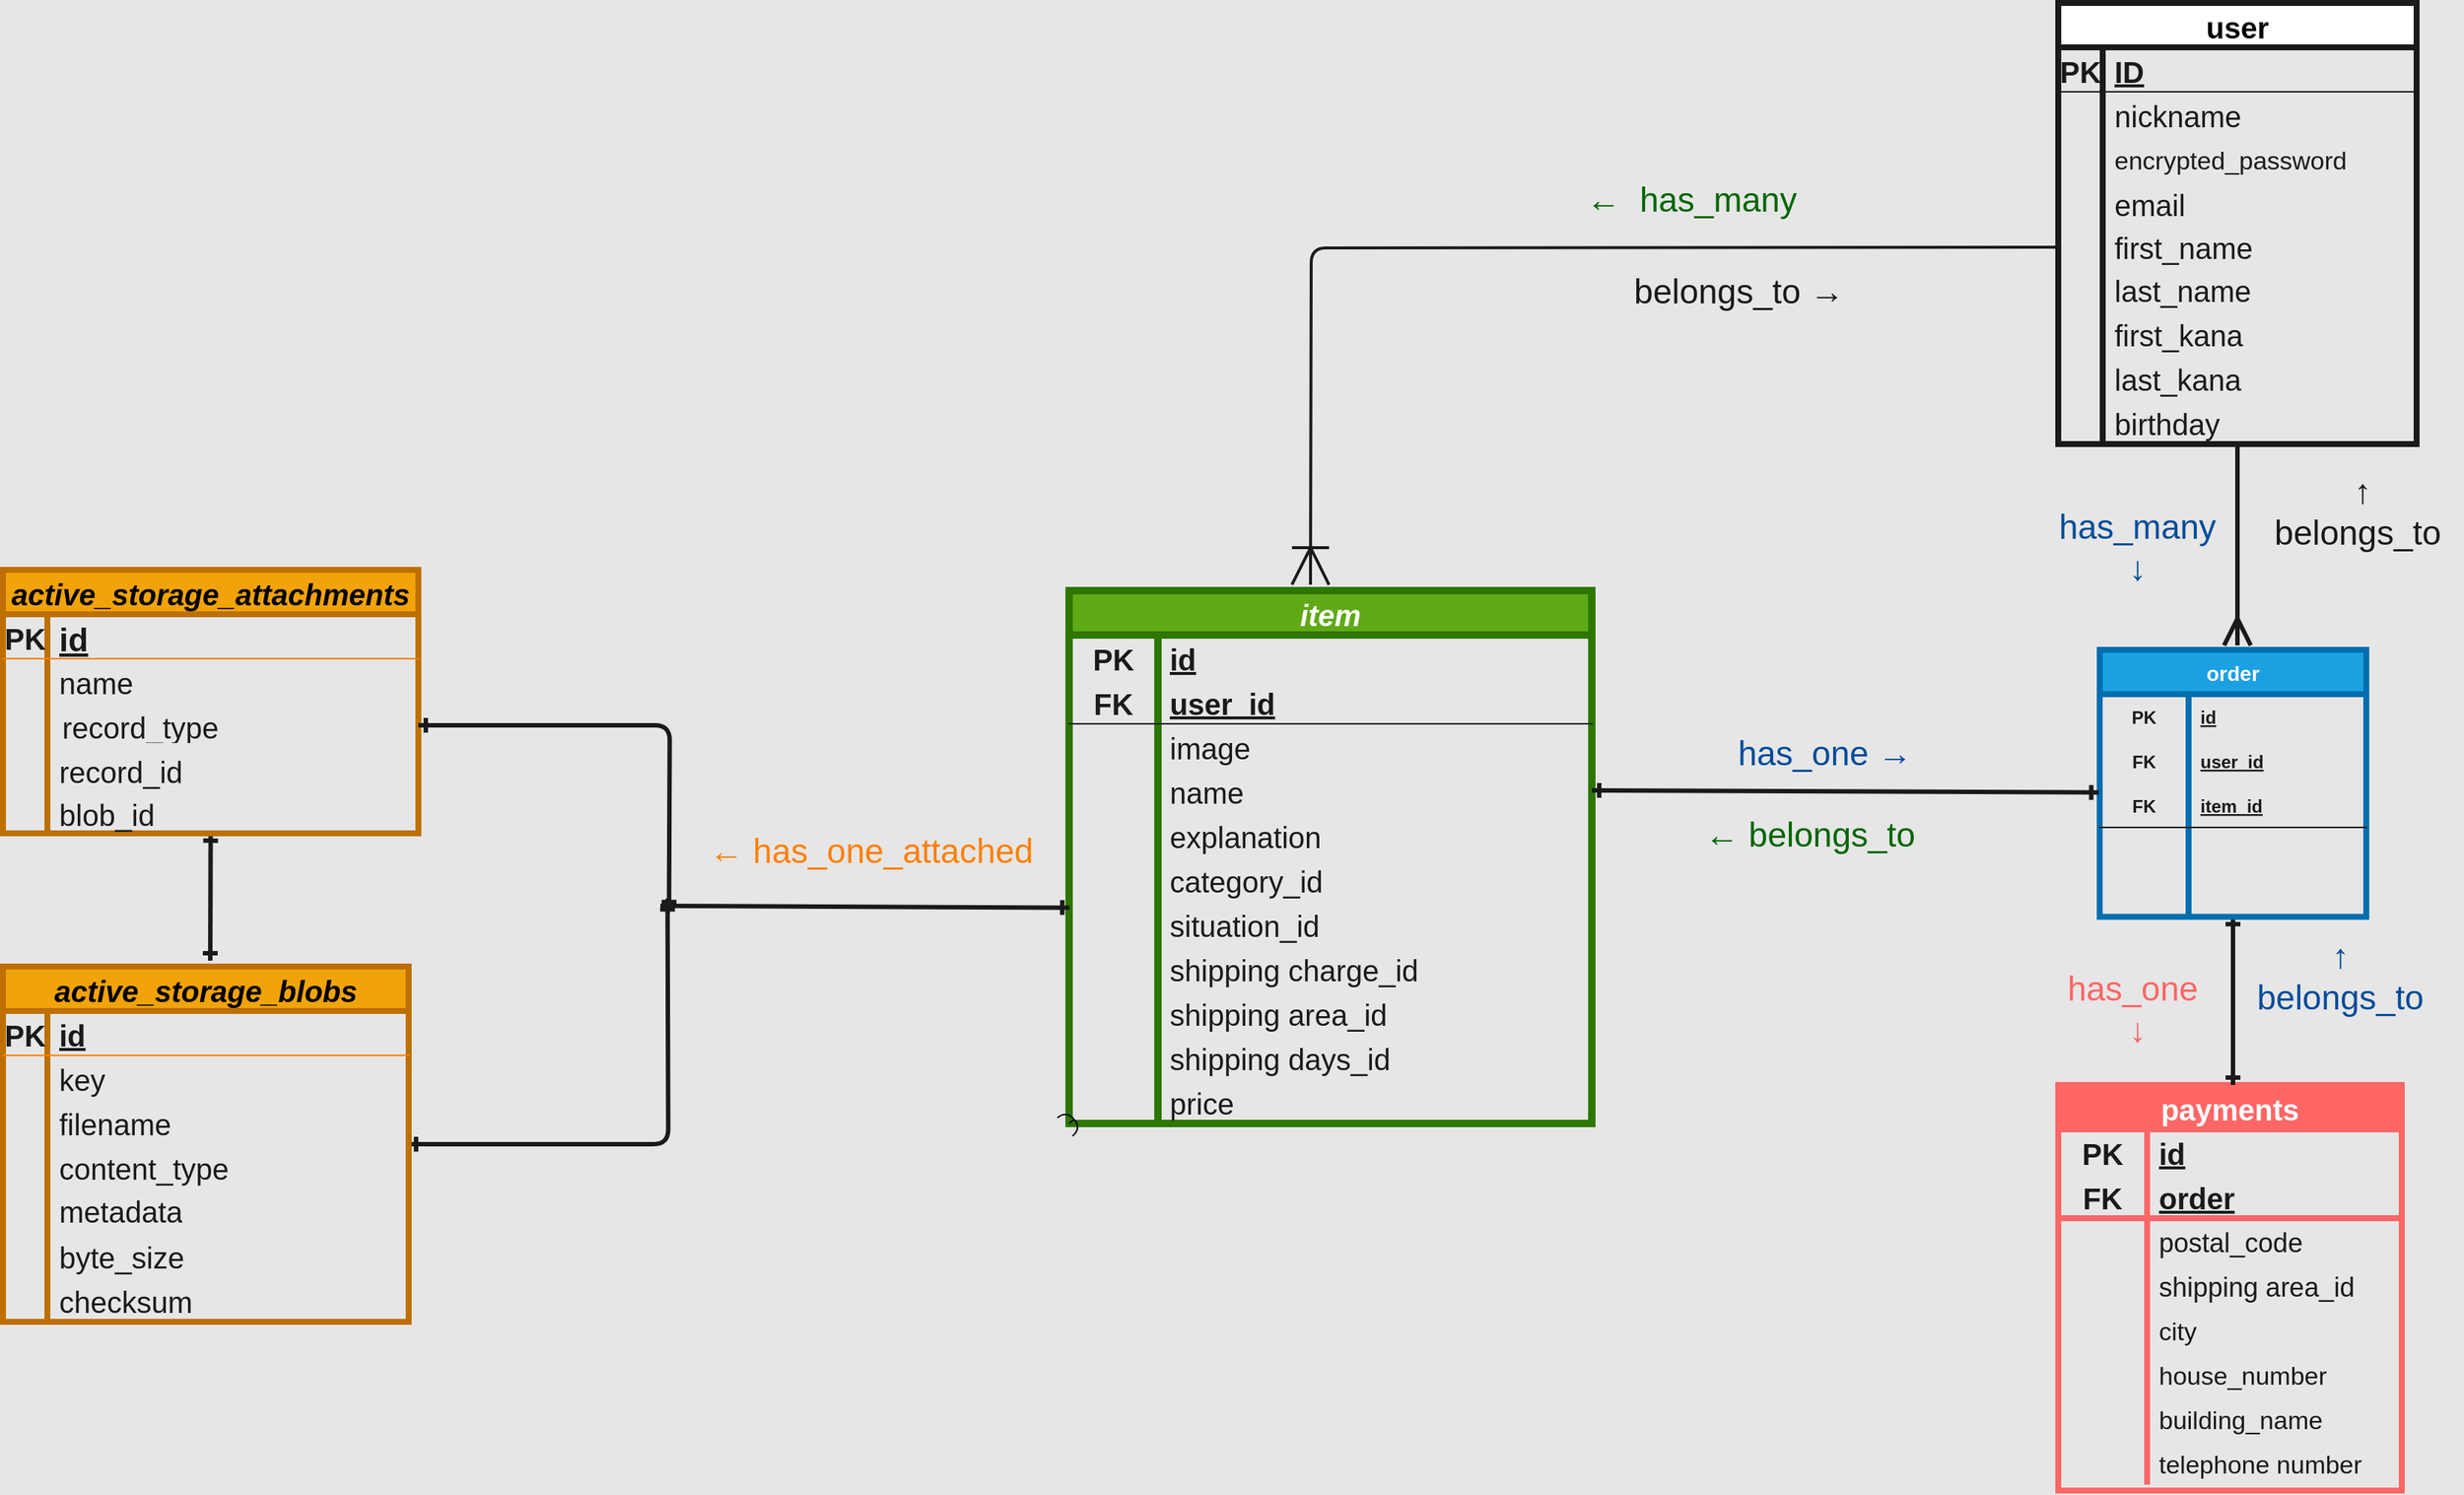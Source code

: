 <mxfile>
    <diagram id="LweubJhgmEy8dywCfx2C" name="ページ1">
        <mxGraphModel dx="1046" dy="882" grid="0" gridSize="11" guides="1" tooltips="1" connect="1" arrows="1" fold="0" page="1" pageScale="1" pageWidth="2000" pageHeight="2000" background="#E6E6E6" math="0" shadow="0">
            <root>
                <mxCell id="0"/>
                <mxCell id="1" parent="0"/>
                <mxCell id="21" style="edgeStyle=orthogonalEdgeStyle;html=1;exitX=0.5;exitY=1;exitDx=0;exitDy=0;strokeColor=#1A1A1A;strokeWidth=3;fontSize=14;fontColor=#1A1A1A;endSize=14;endArrow=ERmany;endFill=0;" parent="1" source="TdQg8nShhSfXJ3lofryy-248" edge="1">
                    <mxGeometry relative="1" as="geometry">
                        <mxPoint x="1657" y="663" as="targetPoint"/>
                    </mxGeometry>
                </mxCell>
                <mxCell id="TdQg8nShhSfXJ3lofryy-248" value="user" style="shape=table;startSize=30;container=1;collapsible=1;childLayout=tableLayout;fixedRows=1;rowLines=0;fontStyle=1;align=center;resizeLast=1;fontSize=20;strokeColor=#1A1A1A;strokeWidth=4;" parent="1" vertex="1">
                    <mxGeometry x="1536" y="229" width="242" height="298" as="geometry"/>
                </mxCell>
                <mxCell id="TdQg8nShhSfXJ3lofryy-249" value="" style="shape=tableRow;horizontal=0;startSize=0;swimlaneHead=0;swimlaneBody=0;fillColor=none;collapsible=0;dropTarget=0;points=[[0,0.5],[1,0.5]];portConstraint=eastwest;top=0;left=0;right=0;bottom=1;fontSize=20;strokeColor=#1A1A1A;" parent="TdQg8nShhSfXJ3lofryy-248" vertex="1">
                    <mxGeometry y="30" width="242" height="30" as="geometry"/>
                </mxCell>
                <mxCell id="TdQg8nShhSfXJ3lofryy-250" value="PK" style="shape=partialRectangle;connectable=0;fillColor=none;top=0;left=0;bottom=0;right=0;fontStyle=1;overflow=hidden;fontSize=20;fontColor=#1A1A1A;strokeColor=#1A1A1A;" parent="TdQg8nShhSfXJ3lofryy-249" vertex="1">
                    <mxGeometry width="30" height="30" as="geometry">
                        <mxRectangle width="30" height="30" as="alternateBounds"/>
                    </mxGeometry>
                </mxCell>
                <mxCell id="TdQg8nShhSfXJ3lofryy-251" value="ID" style="shape=partialRectangle;connectable=0;fillColor=none;top=0;left=0;bottom=0;right=0;align=left;spacingLeft=6;fontStyle=5;overflow=hidden;fontSize=20;fontColor=#1A1A1A;strokeColor=#1A1A1A;" parent="TdQg8nShhSfXJ3lofryy-249" vertex="1">
                    <mxGeometry x="30" width="212" height="30" as="geometry">
                        <mxRectangle width="212" height="30" as="alternateBounds"/>
                    </mxGeometry>
                </mxCell>
                <mxCell id="TdQg8nShhSfXJ3lofryy-252" value="" style="shape=tableRow;horizontal=0;startSize=0;swimlaneHead=0;swimlaneBody=0;fillColor=none;collapsible=0;dropTarget=0;points=[[0,0.5],[1,0.5]];portConstraint=eastwest;top=0;left=0;right=0;bottom=0;fontSize=20;" parent="TdQg8nShhSfXJ3lofryy-248" vertex="1">
                    <mxGeometry y="60" width="242" height="30" as="geometry"/>
                </mxCell>
                <mxCell id="TdQg8nShhSfXJ3lofryy-253" value="" style="shape=partialRectangle;connectable=0;fillColor=none;top=0;left=0;bottom=0;right=0;editable=1;overflow=hidden;fontSize=20;" parent="TdQg8nShhSfXJ3lofryy-252" vertex="1">
                    <mxGeometry width="30" height="30" as="geometry">
                        <mxRectangle width="30" height="30" as="alternateBounds"/>
                    </mxGeometry>
                </mxCell>
                <mxCell id="TdQg8nShhSfXJ3lofryy-254" value="nickname" style="shape=partialRectangle;connectable=0;fillColor=none;top=0;left=0;bottom=0;right=0;align=left;spacingLeft=6;overflow=hidden;fontSize=20;labelBackgroundColor=none;fontColor=#1A1A1A;strokeColor=#1A1A1A;" parent="TdQg8nShhSfXJ3lofryy-252" vertex="1">
                    <mxGeometry x="30" width="212" height="30" as="geometry">
                        <mxRectangle width="212" height="30" as="alternateBounds"/>
                    </mxGeometry>
                </mxCell>
                <mxCell id="53" value="" style="shape=tableRow;horizontal=0;startSize=0;swimlaneHead=0;swimlaneBody=0;fillColor=none;collapsible=0;dropTarget=0;points=[[0,0.5],[1,0.5]];portConstraint=eastwest;top=0;left=0;right=0;bottom=0;" parent="TdQg8nShhSfXJ3lofryy-248" vertex="1">
                    <mxGeometry y="90" width="242" height="30" as="geometry"/>
                </mxCell>
                <mxCell id="54" value="" style="shape=partialRectangle;connectable=0;fillColor=none;top=0;left=0;bottom=0;right=0;editable=1;overflow=hidden;" parent="53" vertex="1">
                    <mxGeometry width="30" height="30" as="geometry">
                        <mxRectangle width="30" height="30" as="alternateBounds"/>
                    </mxGeometry>
                </mxCell>
                <mxCell id="55" value="encrypted_password" style="shape=partialRectangle;connectable=0;fillColor=none;top=0;left=0;bottom=0;right=0;align=left;spacingLeft=6;overflow=hidden;fontColor=#1A1A1A;fontSize=17;" parent="53" vertex="1">
                    <mxGeometry x="30" width="212" height="30" as="geometry">
                        <mxRectangle width="212" height="30" as="alternateBounds"/>
                    </mxGeometry>
                </mxCell>
                <mxCell id="TdQg8nShhSfXJ3lofryy-255" value="" style="shape=tableRow;horizontal=0;startSize=0;swimlaneHead=0;swimlaneBody=0;fillColor=none;collapsible=0;dropTarget=0;points=[[0,0.5],[1,0.5]];portConstraint=eastwest;top=0;left=0;right=0;bottom=0;fontSize=20;" parent="TdQg8nShhSfXJ3lofryy-248" vertex="1">
                    <mxGeometry y="120" width="242" height="30" as="geometry"/>
                </mxCell>
                <mxCell id="TdQg8nShhSfXJ3lofryy-256" value="" style="shape=partialRectangle;connectable=0;fillColor=none;top=0;left=0;bottom=0;right=0;editable=1;overflow=hidden;fontSize=20;" parent="TdQg8nShhSfXJ3lofryy-255" vertex="1">
                    <mxGeometry width="30" height="30" as="geometry">
                        <mxRectangle width="30" height="30" as="alternateBounds"/>
                    </mxGeometry>
                </mxCell>
                <mxCell id="TdQg8nShhSfXJ3lofryy-257" value="email" style="shape=partialRectangle;connectable=0;fillColor=none;top=0;left=0;bottom=0;right=0;align=left;spacingLeft=6;overflow=hidden;fontSize=20;fontColor=#1A1A1A;" parent="TdQg8nShhSfXJ3lofryy-255" vertex="1">
                    <mxGeometry x="30" width="212" height="30" as="geometry">
                        <mxRectangle width="212" height="30" as="alternateBounds"/>
                    </mxGeometry>
                </mxCell>
                <mxCell id="TdQg8nShhSfXJ3lofryy-275" value="" style="shape=tableRow;horizontal=0;startSize=0;swimlaneHead=0;swimlaneBody=0;fillColor=none;collapsible=0;dropTarget=0;points=[[0,0.5],[1,0.5]];portConstraint=eastwest;top=0;left=0;right=0;bottom=0;fontSize=20;" parent="TdQg8nShhSfXJ3lofryy-248" vertex="1">
                    <mxGeometry y="150" width="242" height="28" as="geometry"/>
                </mxCell>
                <mxCell id="TdQg8nShhSfXJ3lofryy-276" value="" style="shape=partialRectangle;connectable=0;fillColor=none;top=0;left=0;bottom=0;right=0;editable=1;overflow=hidden;fontSize=20;" parent="TdQg8nShhSfXJ3lofryy-275" vertex="1">
                    <mxGeometry width="30" height="28" as="geometry">
                        <mxRectangle width="30" height="28" as="alternateBounds"/>
                    </mxGeometry>
                </mxCell>
                <mxCell id="TdQg8nShhSfXJ3lofryy-277" value="first_name" style="shape=partialRectangle;connectable=0;fillColor=none;top=0;left=0;bottom=0;right=0;align=left;spacingLeft=6;overflow=hidden;fontSize=20;fontColor=#1A1A1A;" parent="TdQg8nShhSfXJ3lofryy-275" vertex="1">
                    <mxGeometry x="30" width="212" height="28" as="geometry">
                        <mxRectangle width="212" height="28" as="alternateBounds"/>
                    </mxGeometry>
                </mxCell>
                <mxCell id="TdQg8nShhSfXJ3lofryy-295" value="" style="shape=tableRow;horizontal=0;startSize=0;swimlaneHead=0;swimlaneBody=0;fillColor=none;collapsible=0;dropTarget=0;points=[[0,0.5],[1,0.5]];portConstraint=eastwest;top=0;left=0;right=0;bottom=0;fontSize=20;" parent="TdQg8nShhSfXJ3lofryy-248" vertex="1">
                    <mxGeometry y="178" width="242" height="30" as="geometry"/>
                </mxCell>
                <mxCell id="TdQg8nShhSfXJ3lofryy-296" value="" style="shape=partialRectangle;connectable=0;fillColor=none;top=0;left=0;bottom=0;right=0;editable=1;overflow=hidden;fontSize=20;" parent="TdQg8nShhSfXJ3lofryy-295" vertex="1">
                    <mxGeometry width="30" height="30" as="geometry">
                        <mxRectangle width="30" height="30" as="alternateBounds"/>
                    </mxGeometry>
                </mxCell>
                <mxCell id="TdQg8nShhSfXJ3lofryy-297" value="last_name" style="shape=partialRectangle;connectable=0;fillColor=none;top=0;left=0;bottom=0;right=0;align=left;spacingLeft=6;overflow=hidden;fontSize=20;fontColor=#1A1A1A;" parent="TdQg8nShhSfXJ3lofryy-295" vertex="1">
                    <mxGeometry x="30" width="212" height="30" as="geometry">
                        <mxRectangle width="212" height="30" as="alternateBounds"/>
                    </mxGeometry>
                </mxCell>
                <mxCell id="TdQg8nShhSfXJ3lofryy-291" value="" style="shape=tableRow;horizontal=0;startSize=0;swimlaneHead=0;swimlaneBody=0;fillColor=none;collapsible=0;dropTarget=0;points=[[0,0.5],[1,0.5]];portConstraint=eastwest;top=0;left=0;right=0;bottom=0;fontSize=20;" parent="TdQg8nShhSfXJ3lofryy-248" vertex="1">
                    <mxGeometry y="208" width="242" height="30" as="geometry"/>
                </mxCell>
                <mxCell id="TdQg8nShhSfXJ3lofryy-292" value="" style="shape=partialRectangle;connectable=0;fillColor=none;top=0;left=0;bottom=0;right=0;editable=1;overflow=hidden;fontSize=20;" parent="TdQg8nShhSfXJ3lofryy-291" vertex="1">
                    <mxGeometry width="30" height="30" as="geometry">
                        <mxRectangle width="30" height="30" as="alternateBounds"/>
                    </mxGeometry>
                </mxCell>
                <mxCell id="TdQg8nShhSfXJ3lofryy-293" value="first_kana" style="shape=partialRectangle;connectable=0;fillColor=none;top=0;left=0;bottom=0;right=0;align=left;spacingLeft=6;overflow=hidden;fontSize=20;fontColor=#1A1A1A;" parent="TdQg8nShhSfXJ3lofryy-291" vertex="1">
                    <mxGeometry x="30" width="212" height="30" as="geometry">
                        <mxRectangle width="212" height="30" as="alternateBounds"/>
                    </mxGeometry>
                </mxCell>
                <mxCell id="TdQg8nShhSfXJ3lofryy-287" value="" style="shape=tableRow;horizontal=0;startSize=0;swimlaneHead=0;swimlaneBody=0;fillColor=none;collapsible=0;dropTarget=0;points=[[0,0.5],[1,0.5]];portConstraint=eastwest;top=0;left=0;right=0;bottom=0;fontSize=20;" parent="TdQg8nShhSfXJ3lofryy-248" vertex="1">
                    <mxGeometry y="238" width="242" height="30" as="geometry"/>
                </mxCell>
                <mxCell id="TdQg8nShhSfXJ3lofryy-288" value="" style="shape=partialRectangle;connectable=0;fillColor=none;top=0;left=0;bottom=0;right=0;editable=1;overflow=hidden;fontSize=20;" parent="TdQg8nShhSfXJ3lofryy-287" vertex="1">
                    <mxGeometry width="30" height="30" as="geometry">
                        <mxRectangle width="30" height="30" as="alternateBounds"/>
                    </mxGeometry>
                </mxCell>
                <mxCell id="TdQg8nShhSfXJ3lofryy-289" value="last_kana" style="shape=partialRectangle;connectable=0;fillColor=none;top=0;left=0;bottom=0;right=0;align=left;spacingLeft=6;overflow=hidden;fontSize=20;fontColor=#1A1A1A;" parent="TdQg8nShhSfXJ3lofryy-287" vertex="1">
                    <mxGeometry x="30" width="212" height="30" as="geometry">
                        <mxRectangle width="212" height="30" as="alternateBounds"/>
                    </mxGeometry>
                </mxCell>
                <mxCell id="TdQg8nShhSfXJ3lofryy-279" value="" style="shape=tableRow;horizontal=0;startSize=0;swimlaneHead=0;swimlaneBody=0;fillColor=none;collapsible=0;dropTarget=0;points=[[0,0.5],[1,0.5]];portConstraint=eastwest;top=0;left=0;right=0;bottom=0;fontSize=20;" parent="TdQg8nShhSfXJ3lofryy-248" vertex="1">
                    <mxGeometry y="268" width="242" height="30" as="geometry"/>
                </mxCell>
                <mxCell id="TdQg8nShhSfXJ3lofryy-280" value="" style="shape=partialRectangle;connectable=0;fillColor=none;top=0;left=0;bottom=0;right=0;editable=1;overflow=hidden;fontSize=20;" parent="TdQg8nShhSfXJ3lofryy-279" vertex="1">
                    <mxGeometry width="30" height="30" as="geometry">
                        <mxRectangle width="30" height="30" as="alternateBounds"/>
                    </mxGeometry>
                </mxCell>
                <mxCell id="TdQg8nShhSfXJ3lofryy-281" value="birthday" style="shape=partialRectangle;connectable=0;fillColor=none;top=0;left=0;bottom=0;right=0;align=left;spacingLeft=6;overflow=hidden;fontSize=20;fontColor=#1A1A1A;" parent="TdQg8nShhSfXJ3lofryy-279" vertex="1">
                    <mxGeometry x="30" width="212" height="30" as="geometry">
                        <mxRectangle width="212" height="30" as="alternateBounds"/>
                    </mxGeometry>
                </mxCell>
                <mxCell id="TdQg8nShhSfXJ3lofryy-311" value="item" style="shape=table;startSize=30;container=1;collapsible=1;childLayout=tableLayout;fixedRows=1;rowLines=0;fontStyle=3;align=center;resizeLast=1;fontSize=20;fillColor=#60a917;fontColor=#ffffff;strokeColor=#2D7600;strokeWidth=5;" parent="1" vertex="1">
                    <mxGeometry x="868" y="626" width="353" height="360" as="geometry"/>
                </mxCell>
                <mxCell id="TdQg8nShhSfXJ3lofryy-312" value="" style="shape=tableRow;horizontal=0;startSize=0;swimlaneHead=0;swimlaneBody=0;fillColor=none;collapsible=0;dropTarget=0;points=[[0,0.5],[1,0.5]];portConstraint=eastwest;top=0;left=0;right=0;bottom=0;fontSize=20;" parent="TdQg8nShhSfXJ3lofryy-311" vertex="1">
                    <mxGeometry y="30" width="353" height="30" as="geometry"/>
                </mxCell>
                <mxCell id="TdQg8nShhSfXJ3lofryy-313" value="PK" style="shape=partialRectangle;connectable=0;fillColor=none;top=0;left=0;bottom=0;right=0;fontStyle=1;overflow=hidden;fontSize=20;fontColor=#1A1A1A;" parent="TdQg8nShhSfXJ3lofryy-312" vertex="1">
                    <mxGeometry width="60" height="30" as="geometry">
                        <mxRectangle width="60" height="30" as="alternateBounds"/>
                    </mxGeometry>
                </mxCell>
                <mxCell id="TdQg8nShhSfXJ3lofryy-314" value="id" style="shape=partialRectangle;connectable=0;fillColor=none;top=0;left=0;bottom=0;right=0;align=left;spacingLeft=6;fontStyle=5;overflow=hidden;fontSize=20;fontColor=#1A1A1A;" parent="TdQg8nShhSfXJ3lofryy-312" vertex="1">
                    <mxGeometry x="60" width="293" height="30" as="geometry">
                        <mxRectangle width="293" height="30" as="alternateBounds"/>
                    </mxGeometry>
                </mxCell>
                <mxCell id="TdQg8nShhSfXJ3lofryy-315" value="" style="shape=tableRow;horizontal=0;startSize=0;swimlaneHead=0;swimlaneBody=0;fillColor=none;collapsible=0;dropTarget=0;points=[[0,0.5],[1,0.5]];portConstraint=eastwest;top=0;left=0;right=0;bottom=1;fontSize=20;strokeColor=#1A1A1A;" parent="TdQg8nShhSfXJ3lofryy-311" vertex="1">
                    <mxGeometry y="60" width="353" height="30" as="geometry"/>
                </mxCell>
                <mxCell id="TdQg8nShhSfXJ3lofryy-316" value="FK" style="shape=partialRectangle;connectable=0;fillColor=none;top=0;left=0;bottom=0;right=0;fontStyle=1;overflow=hidden;fontSize=20;fontColor=#1d1b1b;" parent="TdQg8nShhSfXJ3lofryy-315" vertex="1">
                    <mxGeometry width="60" height="30" as="geometry">
                        <mxRectangle width="60" height="30" as="alternateBounds"/>
                    </mxGeometry>
                </mxCell>
                <mxCell id="TdQg8nShhSfXJ3lofryy-317" value="user_id" style="shape=partialRectangle;connectable=0;fillColor=none;top=0;left=0;bottom=0;right=0;align=left;spacingLeft=6;fontStyle=5;overflow=hidden;fontSize=20;fontColor=#1A1A1A;" parent="TdQg8nShhSfXJ3lofryy-315" vertex="1">
                    <mxGeometry x="60" width="293" height="30" as="geometry">
                        <mxRectangle width="293" height="30" as="alternateBounds"/>
                    </mxGeometry>
                </mxCell>
                <mxCell id="TdQg8nShhSfXJ3lofryy-318" value="" style="shape=tableRow;horizontal=0;startSize=0;swimlaneHead=0;swimlaneBody=0;fillColor=none;collapsible=0;dropTarget=0;points=[[0,0.5],[1,0.5]];portConstraint=eastwest;top=0;left=0;right=0;bottom=0;fontSize=20;" parent="TdQg8nShhSfXJ3lofryy-311" vertex="1">
                    <mxGeometry y="90" width="353" height="30" as="geometry"/>
                </mxCell>
                <mxCell id="TdQg8nShhSfXJ3lofryy-319" value="" style="shape=partialRectangle;connectable=0;fillColor=none;top=0;left=0;bottom=0;right=0;editable=1;overflow=hidden;fontSize=20;" parent="TdQg8nShhSfXJ3lofryy-318" vertex="1">
                    <mxGeometry width="60" height="30" as="geometry">
                        <mxRectangle width="60" height="30" as="alternateBounds"/>
                    </mxGeometry>
                </mxCell>
                <mxCell id="TdQg8nShhSfXJ3lofryy-320" value="image" style="shape=partialRectangle;connectable=0;fillColor=none;top=0;left=0;bottom=0;right=0;align=left;spacingLeft=6;overflow=hidden;fontSize=20;fontColor=#1A1A1A;" parent="TdQg8nShhSfXJ3lofryy-318" vertex="1">
                    <mxGeometry x="60" width="293" height="30" as="geometry">
                        <mxRectangle width="293" height="30" as="alternateBounds"/>
                    </mxGeometry>
                </mxCell>
                <mxCell id="TdQg8nShhSfXJ3lofryy-321" value="" style="shape=tableRow;horizontal=0;startSize=0;swimlaneHead=0;swimlaneBody=0;fillColor=none;collapsible=0;dropTarget=0;points=[[0,0.5],[1,0.5]];portConstraint=eastwest;top=0;left=0;right=0;bottom=0;fontSize=20;" parent="TdQg8nShhSfXJ3lofryy-311" vertex="1">
                    <mxGeometry y="120" width="353" height="30" as="geometry"/>
                </mxCell>
                <mxCell id="TdQg8nShhSfXJ3lofryy-322" value="" style="shape=partialRectangle;connectable=0;fillColor=none;top=0;left=0;bottom=0;right=0;editable=1;overflow=hidden;fontSize=20;" parent="TdQg8nShhSfXJ3lofryy-321" vertex="1">
                    <mxGeometry width="60" height="30" as="geometry">
                        <mxRectangle width="60" height="30" as="alternateBounds"/>
                    </mxGeometry>
                </mxCell>
                <mxCell id="TdQg8nShhSfXJ3lofryy-323" value="name" style="shape=partialRectangle;connectable=0;fillColor=none;top=0;left=0;bottom=0;right=0;align=left;spacingLeft=6;overflow=hidden;fontSize=20;fontColor=#1A1A1A;" parent="TdQg8nShhSfXJ3lofryy-321" vertex="1">
                    <mxGeometry x="60" width="293" height="30" as="geometry">
                        <mxRectangle width="293" height="30" as="alternateBounds"/>
                    </mxGeometry>
                </mxCell>
                <mxCell id="TdQg8nShhSfXJ3lofryy-349" value="" style="shape=tableRow;horizontal=0;startSize=0;swimlaneHead=0;swimlaneBody=0;fillColor=none;collapsible=0;dropTarget=0;points=[[0,0.5],[1,0.5]];portConstraint=eastwest;top=0;left=0;right=0;bottom=0;fontSize=20;" parent="TdQg8nShhSfXJ3lofryy-311" vertex="1">
                    <mxGeometry y="150" width="353" height="30" as="geometry"/>
                </mxCell>
                <mxCell id="TdQg8nShhSfXJ3lofryy-350" value="" style="shape=partialRectangle;connectable=0;fillColor=none;top=0;left=0;bottom=0;right=0;editable=1;overflow=hidden;fontSize=20;" parent="TdQg8nShhSfXJ3lofryy-349" vertex="1">
                    <mxGeometry width="60" height="30" as="geometry">
                        <mxRectangle width="60" height="30" as="alternateBounds"/>
                    </mxGeometry>
                </mxCell>
                <mxCell id="TdQg8nShhSfXJ3lofryy-351" value="explanation" style="shape=partialRectangle;connectable=0;fillColor=none;top=0;left=0;bottom=0;right=0;align=left;spacingLeft=6;overflow=hidden;fontSize=20;fontColor=#1A1A1A;" parent="TdQg8nShhSfXJ3lofryy-349" vertex="1">
                    <mxGeometry x="60" width="293" height="30" as="geometry">
                        <mxRectangle width="293" height="30" as="alternateBounds"/>
                    </mxGeometry>
                </mxCell>
                <mxCell id="TdQg8nShhSfXJ3lofryy-345" value="" style="shape=tableRow;horizontal=0;startSize=0;swimlaneHead=0;swimlaneBody=0;fillColor=none;collapsible=0;dropTarget=0;points=[[0,0.5],[1,0.5]];portConstraint=eastwest;top=0;left=0;right=0;bottom=0;fontSize=20;" parent="TdQg8nShhSfXJ3lofryy-311" vertex="1">
                    <mxGeometry y="180" width="353" height="30" as="geometry"/>
                </mxCell>
                <mxCell id="TdQg8nShhSfXJ3lofryy-346" value="" style="shape=partialRectangle;connectable=0;fillColor=none;top=0;left=0;bottom=0;right=0;editable=1;overflow=hidden;fontSize=20;" parent="TdQg8nShhSfXJ3lofryy-345" vertex="1">
                    <mxGeometry width="60" height="30" as="geometry">
                        <mxRectangle width="60" height="30" as="alternateBounds"/>
                    </mxGeometry>
                </mxCell>
                <mxCell id="TdQg8nShhSfXJ3lofryy-347" value="category_id" style="shape=partialRectangle;connectable=0;fillColor=none;top=0;left=0;bottom=0;right=0;align=left;spacingLeft=6;overflow=hidden;fontSize=20;fontColor=#1A1A1A;" parent="TdQg8nShhSfXJ3lofryy-345" vertex="1">
                    <mxGeometry x="60" width="293" height="30" as="geometry">
                        <mxRectangle width="293" height="30" as="alternateBounds"/>
                    </mxGeometry>
                </mxCell>
                <mxCell id="TdQg8nShhSfXJ3lofryy-337" value="" style="shape=tableRow;horizontal=0;startSize=0;swimlaneHead=0;swimlaneBody=0;fillColor=none;collapsible=0;dropTarget=0;points=[[0,0.5],[1,0.5]];portConstraint=eastwest;top=0;left=0;right=0;bottom=0;fontSize=20;" parent="TdQg8nShhSfXJ3lofryy-311" vertex="1">
                    <mxGeometry y="210" width="353" height="30" as="geometry"/>
                </mxCell>
                <mxCell id="TdQg8nShhSfXJ3lofryy-338" value="" style="shape=partialRectangle;connectable=0;fillColor=none;top=0;left=0;bottom=0;right=0;editable=1;overflow=hidden;fontSize=20;" parent="TdQg8nShhSfXJ3lofryy-337" vertex="1">
                    <mxGeometry width="60" height="30" as="geometry">
                        <mxRectangle width="60" height="30" as="alternateBounds"/>
                    </mxGeometry>
                </mxCell>
                <mxCell id="TdQg8nShhSfXJ3lofryy-339" value="situation_id" style="shape=partialRectangle;connectable=0;fillColor=none;top=0;left=0;bottom=0;right=0;align=left;spacingLeft=6;overflow=hidden;fontSize=20;fontColor=#1A1A1A;" parent="TdQg8nShhSfXJ3lofryy-337" vertex="1">
                    <mxGeometry x="60" width="293" height="30" as="geometry">
                        <mxRectangle width="293" height="30" as="alternateBounds"/>
                    </mxGeometry>
                </mxCell>
                <mxCell id="TdQg8nShhSfXJ3lofryy-333" value="" style="shape=tableRow;horizontal=0;startSize=0;swimlaneHead=0;swimlaneBody=0;fillColor=none;collapsible=0;dropTarget=0;points=[[0,0.5],[1,0.5]];portConstraint=eastwest;top=0;left=0;right=0;bottom=0;fontSize=20;" parent="TdQg8nShhSfXJ3lofryy-311" vertex="1">
                    <mxGeometry y="240" width="353" height="30" as="geometry"/>
                </mxCell>
                <mxCell id="TdQg8nShhSfXJ3lofryy-334" value="" style="shape=partialRectangle;connectable=0;fillColor=none;top=0;left=0;bottom=0;right=0;editable=1;overflow=hidden;fontSize=20;" parent="TdQg8nShhSfXJ3lofryy-333" vertex="1">
                    <mxGeometry width="60" height="30" as="geometry">
                        <mxRectangle width="60" height="30" as="alternateBounds"/>
                    </mxGeometry>
                </mxCell>
                <mxCell id="TdQg8nShhSfXJ3lofryy-335" value="shipping charge_id" style="shape=partialRectangle;connectable=0;fillColor=none;top=0;left=0;bottom=0;right=0;align=left;spacingLeft=6;overflow=hidden;fontSize=20;fontColor=#1A1A1A;" parent="TdQg8nShhSfXJ3lofryy-333" vertex="1">
                    <mxGeometry x="60" width="293" height="30" as="geometry">
                        <mxRectangle width="293" height="30" as="alternateBounds"/>
                    </mxGeometry>
                </mxCell>
                <mxCell id="TdQg8nShhSfXJ3lofryy-329" value="" style="shape=tableRow;horizontal=0;startSize=0;swimlaneHead=0;swimlaneBody=0;fillColor=none;collapsible=0;dropTarget=0;points=[[0,0.5],[1,0.5]];portConstraint=eastwest;top=0;left=0;right=0;bottom=0;fontSize=20;" parent="TdQg8nShhSfXJ3lofryy-311" vertex="1">
                    <mxGeometry y="270" width="353" height="30" as="geometry"/>
                </mxCell>
                <mxCell id="TdQg8nShhSfXJ3lofryy-330" value="" style="shape=partialRectangle;connectable=0;fillColor=none;top=0;left=0;bottom=0;right=0;editable=1;overflow=hidden;fontSize=20;" parent="TdQg8nShhSfXJ3lofryy-329" vertex="1">
                    <mxGeometry width="60" height="30" as="geometry">
                        <mxRectangle width="60" height="30" as="alternateBounds"/>
                    </mxGeometry>
                </mxCell>
                <mxCell id="TdQg8nShhSfXJ3lofryy-331" value="shipping area_id" style="shape=partialRectangle;connectable=0;fillColor=none;top=0;left=0;bottom=0;right=0;align=left;spacingLeft=6;overflow=hidden;fontSize=20;fontColor=#1A1A1A;" parent="TdQg8nShhSfXJ3lofryy-329" vertex="1">
                    <mxGeometry x="60" width="293" height="30" as="geometry">
                        <mxRectangle width="293" height="30" as="alternateBounds"/>
                    </mxGeometry>
                </mxCell>
                <mxCell id="TdQg8nShhSfXJ3lofryy-325" value="" style="shape=tableRow;horizontal=0;startSize=0;swimlaneHead=0;swimlaneBody=0;fillColor=none;collapsible=0;dropTarget=0;points=[[0,0.5],[1,0.5]];portConstraint=eastwest;top=0;left=0;right=0;bottom=0;fontSize=20;" parent="TdQg8nShhSfXJ3lofryy-311" vertex="1">
                    <mxGeometry y="300" width="353" height="30" as="geometry"/>
                </mxCell>
                <mxCell id="TdQg8nShhSfXJ3lofryy-326" value="" style="shape=partialRectangle;connectable=0;fillColor=none;top=0;left=0;bottom=0;right=0;editable=1;overflow=hidden;fontSize=20;" parent="TdQg8nShhSfXJ3lofryy-325" vertex="1">
                    <mxGeometry width="60" height="30" as="geometry">
                        <mxRectangle width="60" height="30" as="alternateBounds"/>
                    </mxGeometry>
                </mxCell>
                <mxCell id="TdQg8nShhSfXJ3lofryy-327" value="shipping days_id" style="shape=partialRectangle;connectable=0;fillColor=none;top=0;left=0;bottom=0;right=0;align=left;spacingLeft=6;overflow=hidden;fontSize=20;fontColor=#1A1A1A;" parent="TdQg8nShhSfXJ3lofryy-325" vertex="1">
                    <mxGeometry x="60" width="293" height="30" as="geometry">
                        <mxRectangle width="293" height="30" as="alternateBounds"/>
                    </mxGeometry>
                </mxCell>
                <mxCell id="TdQg8nShhSfXJ3lofryy-341" value="" style="shape=tableRow;horizontal=0;startSize=0;swimlaneHead=0;swimlaneBody=0;fillColor=none;collapsible=0;dropTarget=0;points=[[0,0.5],[1,0.5]];portConstraint=eastwest;top=0;left=0;right=0;bottom=0;fontSize=20;" parent="TdQg8nShhSfXJ3lofryy-311" vertex="1">
                    <mxGeometry y="330" width="353" height="30" as="geometry"/>
                </mxCell>
                <mxCell id="TdQg8nShhSfXJ3lofryy-342" value="" style="shape=partialRectangle;connectable=0;fillColor=none;top=0;left=0;bottom=0;right=0;editable=1;overflow=hidden;fontSize=20;" parent="TdQg8nShhSfXJ3lofryy-341" vertex="1">
                    <mxGeometry width="60" height="30" as="geometry">
                        <mxRectangle width="60" height="30" as="alternateBounds"/>
                    </mxGeometry>
                </mxCell>
                <mxCell id="TdQg8nShhSfXJ3lofryy-343" value="price" style="shape=partialRectangle;connectable=0;fillColor=none;top=0;left=0;bottom=0;right=0;align=left;spacingLeft=6;overflow=hidden;fontSize=20;fontColor=#1A1A1A;" parent="TdQg8nShhSfXJ3lofryy-341" vertex="1">
                    <mxGeometry x="60" width="293" height="30" as="geometry">
                        <mxRectangle width="293" height="30" as="alternateBounds"/>
                    </mxGeometry>
                </mxCell>
                <mxCell id="TdQg8nShhSfXJ3lofryy-352" style="edgeStyle=none;html=1;exitX=0;exitY=1;exitDx=0;exitDy=0;entryX=-0.008;entryY=1.078;entryDx=0;entryDy=0;entryPerimeter=0;fontSize=20;fontColor=#1A1A1A;endArrow=halfCircle;endFill=0;" parent="TdQg8nShhSfXJ3lofryy-311" source="TdQg8nShhSfXJ3lofryy-311" target="TdQg8nShhSfXJ3lofryy-341" edge="1">
                    <mxGeometry relative="1" as="geometry"/>
                </mxCell>
                <mxCell id="TdQg8nShhSfXJ3lofryy-358" style="edgeStyle=orthogonalEdgeStyle;html=1;exitX=0;exitY=0.5;exitDx=0;exitDy=0;strokeColor=#1A1A1A;strokeWidth=2;fontSize=20;fontColor=#1A1A1A;endArrow=ERoneToMany;endFill=0;endSize=22;" parent="1" edge="1">
                    <mxGeometry relative="1" as="geometry">
                        <mxPoint x="1031" y="622" as="targetPoint"/>
                        <mxPoint x="1536" y="394" as="sourcePoint"/>
                    </mxGeometry>
                </mxCell>
                <mxCell id="TdQg8nShhSfXJ3lofryy-360" value="payments" style="shape=table;startSize=30;container=1;collapsible=1;childLayout=tableLayout;fixedRows=1;rowLines=0;fontStyle=1;align=center;resizeLast=1;labelBackgroundColor=none;strokeColor=#FF6666;strokeWidth=4;fontSize=20;fontColor=#ffffff;fillColor=#FF6666;" parent="1" vertex="1">
                    <mxGeometry x="1536" y="960" width="232" height="274" as="geometry"/>
                </mxCell>
                <mxCell id="TdQg8nShhSfXJ3lofryy-361" value="" style="shape=tableRow;horizontal=0;startSize=0;swimlaneHead=0;swimlaneBody=0;fillColor=none;collapsible=0;dropTarget=0;points=[[0,0.5],[1,0.5]];portConstraint=eastwest;top=0;left=0;right=0;bottom=0;labelBackgroundColor=none;strokeColor=#1A1A1A;strokeWidth=4;fontSize=20;fontColor=#1A1A1A;" parent="TdQg8nShhSfXJ3lofryy-360" vertex="1">
                    <mxGeometry y="30" width="232" height="30" as="geometry"/>
                </mxCell>
                <mxCell id="TdQg8nShhSfXJ3lofryy-362" value="PK" style="shape=partialRectangle;connectable=0;fillColor=none;top=0;left=0;bottom=0;right=0;fontStyle=1;overflow=hidden;labelBackgroundColor=none;strokeColor=#1A1A1A;strokeWidth=4;fontSize=20;fontColor=#1A1A1A;" parent="TdQg8nShhSfXJ3lofryy-361" vertex="1">
                    <mxGeometry width="60" height="30" as="geometry">
                        <mxRectangle width="60" height="30" as="alternateBounds"/>
                    </mxGeometry>
                </mxCell>
                <mxCell id="TdQg8nShhSfXJ3lofryy-363" value="id" style="shape=partialRectangle;connectable=0;fillColor=none;top=0;left=0;bottom=0;right=0;align=left;spacingLeft=6;fontStyle=5;overflow=hidden;labelBackgroundColor=none;strokeColor=#1A1A1A;strokeWidth=4;fontSize=20;fontColor=#1A1A1A;" parent="TdQg8nShhSfXJ3lofryy-361" vertex="1">
                    <mxGeometry x="60" width="172" height="30" as="geometry">
                        <mxRectangle width="172" height="30" as="alternateBounds"/>
                    </mxGeometry>
                </mxCell>
                <mxCell id="TdQg8nShhSfXJ3lofryy-364" value="" style="shape=tableRow;horizontal=0;startSize=0;swimlaneHead=0;swimlaneBody=0;fillColor=none;collapsible=0;dropTarget=0;points=[[0,0.5],[1,0.5]];portConstraint=eastwest;top=0;left=0;right=0;bottom=1;labelBackgroundColor=none;strokeColor=#FF6666;strokeWidth=4;fontSize=20;fontColor=#1A1A1A;" parent="TdQg8nShhSfXJ3lofryy-360" vertex="1">
                    <mxGeometry y="60" width="232" height="30" as="geometry"/>
                </mxCell>
                <mxCell id="TdQg8nShhSfXJ3lofryy-365" value="FK" style="shape=partialRectangle;connectable=0;fillColor=none;top=0;left=0;bottom=0;right=0;fontStyle=1;overflow=hidden;labelBackgroundColor=none;strokeColor=#1A1A1A;strokeWidth=4;fontSize=20;fontColor=#1A1A1A;" parent="TdQg8nShhSfXJ3lofryy-364" vertex="1">
                    <mxGeometry width="60" height="30" as="geometry">
                        <mxRectangle width="60" height="30" as="alternateBounds"/>
                    </mxGeometry>
                </mxCell>
                <mxCell id="TdQg8nShhSfXJ3lofryy-366" value="order" style="shape=partialRectangle;connectable=0;fillColor=none;top=0;left=0;bottom=0;right=0;align=left;spacingLeft=6;fontStyle=5;overflow=hidden;labelBackgroundColor=none;strokeColor=#1A1A1A;strokeWidth=4;fontSize=20;fontColor=#1A1A1A;" parent="TdQg8nShhSfXJ3lofryy-364" vertex="1">
                    <mxGeometry x="60" width="172" height="30" as="geometry">
                        <mxRectangle width="172" height="30" as="alternateBounds"/>
                    </mxGeometry>
                </mxCell>
                <mxCell id="TdQg8nShhSfXJ3lofryy-367" value="" style="shape=tableRow;horizontal=0;startSize=0;swimlaneHead=0;swimlaneBody=0;fillColor=none;collapsible=0;dropTarget=0;points=[[0,0.5],[1,0.5]];portConstraint=eastwest;top=0;left=0;right=0;bottom=0;labelBackgroundColor=none;strokeColor=#1A1A1A;strokeWidth=4;fontSize=20;fontColor=#1A1A1A;" parent="TdQg8nShhSfXJ3lofryy-360" vertex="1">
                    <mxGeometry y="90" width="232" height="30" as="geometry"/>
                </mxCell>
                <mxCell id="TdQg8nShhSfXJ3lofryy-368" value="" style="shape=partialRectangle;connectable=0;fillColor=none;top=0;left=0;bottom=0;right=0;editable=1;overflow=hidden;labelBackgroundColor=none;strokeColor=#1A1A1A;strokeWidth=4;fontSize=20;fontColor=#1A1A1A;" parent="TdQg8nShhSfXJ3lofryy-367" vertex="1">
                    <mxGeometry width="60" height="30" as="geometry">
                        <mxRectangle width="60" height="30" as="alternateBounds"/>
                    </mxGeometry>
                </mxCell>
                <mxCell id="TdQg8nShhSfXJ3lofryy-369" value="postal_code" style="shape=partialRectangle;connectable=0;fillColor=none;top=0;left=0;bottom=0;right=0;align=left;spacingLeft=6;overflow=hidden;labelBackgroundColor=none;strokeColor=#1A1A1A;strokeWidth=4;fontSize=18;fontColor=#1A1A1A;" parent="TdQg8nShhSfXJ3lofryy-367" vertex="1">
                    <mxGeometry x="60" width="172" height="30" as="geometry">
                        <mxRectangle width="172" height="30" as="alternateBounds"/>
                    </mxGeometry>
                </mxCell>
                <mxCell id="TdQg8nShhSfXJ3lofryy-370" value="" style="shape=tableRow;horizontal=0;startSize=0;swimlaneHead=0;swimlaneBody=0;fillColor=none;collapsible=0;dropTarget=0;points=[[0,0.5],[1,0.5]];portConstraint=eastwest;top=0;left=0;right=0;bottom=0;labelBackgroundColor=none;strokeColor=#1A1A1A;strokeWidth=4;fontSize=20;fontColor=#1A1A1A;" parent="TdQg8nShhSfXJ3lofryy-360" vertex="1">
                    <mxGeometry y="120" width="232" height="30" as="geometry"/>
                </mxCell>
                <mxCell id="TdQg8nShhSfXJ3lofryy-371" value="" style="shape=partialRectangle;connectable=0;fillColor=none;top=0;left=0;bottom=0;right=0;editable=1;overflow=hidden;labelBackgroundColor=none;strokeColor=#1A1A1A;strokeWidth=4;fontSize=20;fontColor=#1A1A1A;" parent="TdQg8nShhSfXJ3lofryy-370" vertex="1">
                    <mxGeometry width="60" height="30" as="geometry">
                        <mxRectangle width="60" height="30" as="alternateBounds"/>
                    </mxGeometry>
                </mxCell>
                <mxCell id="TdQg8nShhSfXJ3lofryy-372" value="shipping area_id" style="shape=partialRectangle;connectable=0;fillColor=none;top=0;left=0;bottom=0;right=0;align=left;spacingLeft=6;overflow=hidden;labelBackgroundColor=none;strokeColor=#1A1A1A;strokeWidth=4;fontSize=18;fontColor=#1A1A1A;" parent="TdQg8nShhSfXJ3lofryy-370" vertex="1">
                    <mxGeometry x="60" width="172" height="30" as="geometry">
                        <mxRectangle width="172" height="30" as="alternateBounds"/>
                    </mxGeometry>
                </mxCell>
                <mxCell id="31" value="" style="shape=tableRow;horizontal=0;startSize=0;swimlaneHead=0;swimlaneBody=0;fillColor=none;collapsible=0;dropTarget=0;points=[[0,0.5],[1,0.5]];portConstraint=eastwest;top=0;left=0;right=0;bottom=0;strokeColor=#1A1A1A;strokeWidth=4;fontSize=14;fontColor=#1A1A1A;" parent="TdQg8nShhSfXJ3lofryy-360" vertex="1">
                    <mxGeometry y="150" width="232" height="30" as="geometry"/>
                </mxCell>
                <mxCell id="32" value="" style="shape=partialRectangle;connectable=0;fillColor=none;top=0;left=0;bottom=0;right=0;editable=1;overflow=hidden;strokeColor=#1A1A1A;strokeWidth=4;fontSize=14;fontColor=#1A1A1A;" parent="31" vertex="1">
                    <mxGeometry width="60" height="30" as="geometry">
                        <mxRectangle width="60" height="30" as="alternateBounds"/>
                    </mxGeometry>
                </mxCell>
                <mxCell id="33" value="city" style="shape=partialRectangle;connectable=0;fillColor=none;top=0;left=0;bottom=0;right=0;align=left;spacingLeft=6;overflow=hidden;strokeColor=#1A1A1A;strokeWidth=4;fontSize=17;fontColor=#1A1A1A;" parent="31" vertex="1">
                    <mxGeometry x="60" width="172" height="30" as="geometry">
                        <mxRectangle width="172" height="30" as="alternateBounds"/>
                    </mxGeometry>
                </mxCell>
                <mxCell id="39" value="" style="shape=tableRow;horizontal=0;startSize=0;swimlaneHead=0;swimlaneBody=0;fillColor=none;collapsible=0;dropTarget=0;points=[[0,0.5],[1,0.5]];portConstraint=eastwest;top=0;left=0;right=0;bottom=0;strokeColor=#1A1A1A;strokeWidth=4;fontSize=14;fontColor=#1A1A1A;" parent="TdQg8nShhSfXJ3lofryy-360" vertex="1">
                    <mxGeometry y="180" width="232" height="30" as="geometry"/>
                </mxCell>
                <mxCell id="40" value="" style="shape=partialRectangle;connectable=0;fillColor=none;top=0;left=0;bottom=0;right=0;editable=1;overflow=hidden;strokeColor=#1A1A1A;strokeWidth=4;fontSize=14;fontColor=#1A1A1A;" parent="39" vertex="1">
                    <mxGeometry width="60" height="30" as="geometry">
                        <mxRectangle width="60" height="30" as="alternateBounds"/>
                    </mxGeometry>
                </mxCell>
                <mxCell id="41" value="house_number" style="shape=partialRectangle;connectable=0;fillColor=none;top=0;left=0;bottom=0;right=0;align=left;spacingLeft=6;overflow=hidden;strokeColor=#1A1A1A;strokeWidth=4;fontSize=17;fontColor=#1A1A1A;" parent="39" vertex="1">
                    <mxGeometry x="60" width="172" height="30" as="geometry">
                        <mxRectangle width="172" height="30" as="alternateBounds"/>
                    </mxGeometry>
                </mxCell>
                <mxCell id="35" value="" style="shape=tableRow;horizontal=0;startSize=0;swimlaneHead=0;swimlaneBody=0;fillColor=none;collapsible=0;dropTarget=0;points=[[0,0.5],[1,0.5]];portConstraint=eastwest;top=0;left=0;right=0;bottom=0;strokeColor=#1A1A1A;strokeWidth=4;fontSize=14;fontColor=#1A1A1A;" parent="TdQg8nShhSfXJ3lofryy-360" vertex="1">
                    <mxGeometry y="210" width="232" height="30" as="geometry"/>
                </mxCell>
                <mxCell id="36" value="" style="shape=partialRectangle;connectable=0;fillColor=none;top=0;left=0;bottom=0;right=0;editable=1;overflow=hidden;strokeColor=#1A1A1A;strokeWidth=4;fontSize=14;fontColor=#1A1A1A;" parent="35" vertex="1">
                    <mxGeometry width="60" height="30" as="geometry">
                        <mxRectangle width="60" height="30" as="alternateBounds"/>
                    </mxGeometry>
                </mxCell>
                <mxCell id="37" value="building_name" style="shape=partialRectangle;connectable=0;fillColor=none;top=0;left=0;bottom=0;right=0;align=left;spacingLeft=6;overflow=hidden;strokeColor=#1A1A1A;strokeWidth=4;fontSize=17;fontColor=#1A1A1A;" parent="35" vertex="1">
                    <mxGeometry x="60" width="172" height="30" as="geometry">
                        <mxRectangle width="172" height="30" as="alternateBounds"/>
                    </mxGeometry>
                </mxCell>
                <mxCell id="43" value="" style="shape=tableRow;horizontal=0;startSize=0;swimlaneHead=0;swimlaneBody=0;fillColor=none;collapsible=0;dropTarget=0;points=[[0,0.5],[1,0.5]];portConstraint=eastwest;top=0;left=0;right=0;bottom=0;strokeColor=#1A1A1A;strokeWidth=4;fontSize=14;fontColor=#1A1A1A;" parent="TdQg8nShhSfXJ3lofryy-360" vertex="1">
                    <mxGeometry y="240" width="232" height="30" as="geometry"/>
                </mxCell>
                <mxCell id="44" value="" style="shape=partialRectangle;connectable=0;fillColor=none;top=0;left=0;bottom=0;right=0;editable=1;overflow=hidden;strokeColor=#1A1A1A;strokeWidth=4;fontSize=14;fontColor=#1A1A1A;" parent="43" vertex="1">
                    <mxGeometry width="60" height="30" as="geometry">
                        <mxRectangle width="60" height="30" as="alternateBounds"/>
                    </mxGeometry>
                </mxCell>
                <mxCell id="45" value="telephone number" style="shape=partialRectangle;connectable=0;fillColor=none;top=0;left=0;bottom=0;right=0;align=left;spacingLeft=6;overflow=hidden;strokeColor=#1A1A1A;strokeWidth=4;fontSize=17;fontColor=#1A1A1A;" parent="43" vertex="1">
                    <mxGeometry x="60" width="172" height="30" as="geometry">
                        <mxRectangle width="172" height="30" as="alternateBounds"/>
                    </mxGeometry>
                </mxCell>
                <mxCell id="125" style="edgeStyle=none;html=1;exitX=0.5;exitY=1;exitDx=0;exitDy=0;labelBorderColor=none;strokeColor=#1A1A1A;strokeWidth=3;fontSize=23;fontColor=#FF6666;startArrow=ERone;startFill=0;endArrow=ERone;endFill=0;elbow=vertical;" edge="1" parent="1" source="2">
                    <mxGeometry relative="1" as="geometry">
                        <mxPoint x="1654" y="960" as="targetPoint"/>
                    </mxGeometry>
                </mxCell>
                <mxCell id="2" value="order" style="shape=table;startSize=30;container=1;collapsible=1;childLayout=tableLayout;fixedRows=1;rowLines=0;fontStyle=1;align=center;resizeLast=1;fillColor=#1ba1e2;fontColor=#ffffff;strokeColor=#006EAF;strokeWidth=4;spacing=3;fontSize=14;" parent="1" vertex="1">
                    <mxGeometry x="1564" y="666" width="180" height="180.35" as="geometry"/>
                </mxCell>
                <mxCell id="3" value="" style="shape=tableRow;horizontal=0;startSize=0;swimlaneHead=0;swimlaneBody=0;fillColor=none;collapsible=0;dropTarget=0;points=[[0,0.5],[1,0.5]];portConstraint=eastwest;top=0;left=0;right=0;bottom=0;" parent="2" vertex="1">
                    <mxGeometry y="30" width="180" height="30" as="geometry"/>
                </mxCell>
                <mxCell id="4" value="PK" style="shape=partialRectangle;connectable=0;fillColor=none;top=0;left=0;bottom=0;right=0;fontStyle=1;overflow=hidden;fontColor=#1A1A1A;" parent="3" vertex="1">
                    <mxGeometry width="60" height="30" as="geometry">
                        <mxRectangle width="60" height="30" as="alternateBounds"/>
                    </mxGeometry>
                </mxCell>
                <mxCell id="5" value="id" style="shape=partialRectangle;connectable=0;fillColor=none;top=0;left=0;bottom=0;right=0;align=left;spacingLeft=6;fontStyle=5;overflow=hidden;fontColor=#1A1A1A;" parent="3" vertex="1">
                    <mxGeometry x="60" width="120" height="30" as="geometry">
                        <mxRectangle width="120" height="30" as="alternateBounds"/>
                    </mxGeometry>
                </mxCell>
                <mxCell id="16" value="" style="shape=tableRow;horizontal=0;startSize=0;swimlaneHead=0;swimlaneBody=0;fillColor=none;collapsible=0;dropTarget=0;points=[[0,0.5],[1,0.5]];portConstraint=eastwest;top=0;left=0;right=0;bottom=0;strokeColor=#1A1A1A;strokeWidth=4;" parent="2" vertex="1">
                    <mxGeometry y="60" width="180" height="30" as="geometry"/>
                </mxCell>
                <mxCell id="17" value="FK" style="shape=partialRectangle;connectable=0;fillColor=none;top=0;left=0;bottom=0;right=0;fontStyle=1;overflow=hidden;strokeColor=#1A1A1A;strokeWidth=4;fontColor=#1A1A1A;" parent="16" vertex="1">
                    <mxGeometry width="60" height="30" as="geometry">
                        <mxRectangle width="60" height="30" as="alternateBounds"/>
                    </mxGeometry>
                </mxCell>
                <mxCell id="18" value="user_id" style="shape=partialRectangle;connectable=0;fillColor=none;top=0;left=0;bottom=0;right=0;align=left;spacingLeft=6;fontStyle=5;overflow=hidden;strokeColor=#1A1A1A;strokeWidth=4;fontColor=#1A1A1A;" parent="16" vertex="1">
                    <mxGeometry x="60" width="120" height="30" as="geometry">
                        <mxRectangle width="120" height="30" as="alternateBounds"/>
                    </mxGeometry>
                </mxCell>
                <mxCell id="6" value="" style="shape=tableRow;horizontal=0;startSize=0;swimlaneHead=0;swimlaneBody=0;fillColor=none;collapsible=0;dropTarget=0;points=[[0,0.5],[1,0.5]];portConstraint=eastwest;top=0;left=0;right=0;bottom=1;strokeColor=#1A1A1A;" parent="2" vertex="1">
                    <mxGeometry y="90" width="180" height="30" as="geometry"/>
                </mxCell>
                <mxCell id="7" value="FK" style="shape=partialRectangle;connectable=0;fillColor=none;top=0;left=0;bottom=0;right=0;fontStyle=1;overflow=hidden;strokeColor=#1A1A1A;fontColor=#1A1A1A;" parent="6" vertex="1">
                    <mxGeometry width="60" height="30" as="geometry">
                        <mxRectangle width="60" height="30" as="alternateBounds"/>
                    </mxGeometry>
                </mxCell>
                <mxCell id="8" value="item_id" style="shape=partialRectangle;connectable=0;fillColor=none;top=0;left=0;bottom=0;right=0;align=left;spacingLeft=6;fontStyle=5;overflow=hidden;strokeColor=#1A1A1A;fontColor=#1A1A1A;" parent="6" vertex="1">
                    <mxGeometry x="60" width="120" height="30" as="geometry">
                        <mxRectangle width="120" height="30" as="alternateBounds"/>
                    </mxGeometry>
                </mxCell>
                <mxCell id="9" value="" style="shape=tableRow;horizontal=0;startSize=0;swimlaneHead=0;swimlaneBody=0;fillColor=none;collapsible=0;dropTarget=0;points=[[0,0.5],[1,0.5]];portConstraint=eastwest;top=0;left=0;right=0;bottom=0;" parent="2" vertex="1">
                    <mxGeometry y="120" width="180" height="30" as="geometry"/>
                </mxCell>
                <mxCell id="10" value="" style="shape=partialRectangle;connectable=0;fillColor=none;top=0;left=0;bottom=0;right=0;editable=1;overflow=hidden;" parent="9" vertex="1">
                    <mxGeometry width="60" height="30" as="geometry">
                        <mxRectangle width="60" height="30" as="alternateBounds"/>
                    </mxGeometry>
                </mxCell>
                <mxCell id="11" value="" style="shape=partialRectangle;connectable=0;fillColor=none;top=0;left=0;bottom=0;right=0;align=left;spacingLeft=6;overflow=hidden;" parent="9" vertex="1">
                    <mxGeometry x="60" width="120" height="30" as="geometry">
                        <mxRectangle width="120" height="30" as="alternateBounds"/>
                    </mxGeometry>
                </mxCell>
                <mxCell id="12" value="" style="shape=tableRow;horizontal=0;startSize=0;swimlaneHead=0;swimlaneBody=0;fillColor=none;collapsible=0;dropTarget=0;points=[[0,0.5],[1,0.5]];portConstraint=eastwest;top=0;left=0;right=0;bottom=0;" parent="2" vertex="1">
                    <mxGeometry y="150" width="180" height="30" as="geometry"/>
                </mxCell>
                <mxCell id="13" value="" style="shape=partialRectangle;connectable=0;fillColor=none;top=0;left=0;bottom=0;right=0;editable=1;overflow=hidden;" parent="12" vertex="1">
                    <mxGeometry width="60" height="30" as="geometry">
                        <mxRectangle width="60" height="30" as="alternateBounds"/>
                    </mxGeometry>
                </mxCell>
                <mxCell id="14" value="" style="shape=partialRectangle;connectable=0;fillColor=none;top=0;left=0;bottom=0;right=0;align=left;spacingLeft=6;overflow=hidden;" parent="12" vertex="1">
                    <mxGeometry x="60" width="120" height="30" as="geometry">
                        <mxRectangle width="120" height="30" as="alternateBounds"/>
                    </mxGeometry>
                </mxCell>
                <mxCell id="47" style="edgeStyle=none;html=1;exitX=1;exitY=0.5;exitDx=0;exitDy=0;entryX=-0.004;entryY=0.213;entryDx=0;entryDy=0;entryPerimeter=0;endArrow=ERone;endFill=0;endSize=6;strokeColor=#1A1A1A;targetPerimeterSpacing=6;strokeWidth=3;startArrow=ERone;startFill=0;" parent="1" source="TdQg8nShhSfXJ3lofryy-321" target="6" edge="1">
                    <mxGeometry relative="1" as="geometry"/>
                </mxCell>
                <mxCell id="117" style="edgeStyle=orthogonalEdgeStyle;html=1;exitX=1;exitY=0.5;exitDx=0;exitDy=0;labelBorderColor=none;strokeColor=#1A1A1A;strokeWidth=3;fontSize=23;fontColor=#004C99;startArrow=ERone;startFill=0;endArrow=ERone;endFill=0;elbow=vertical;" edge="1" parent="1" source="56">
                    <mxGeometry relative="1" as="geometry">
                        <mxPoint x="596.803" y="836.4" as="targetPoint"/>
                    </mxGeometry>
                </mxCell>
                <mxCell id="56" value="active_storage_blobs" style="shape=table;startSize=30;container=1;collapsible=1;childLayout=tableLayout;fixedRows=1;rowLines=0;fontStyle=3;align=center;resizeLast=1;fontSize=20;fontColor=#000000;fillColor=#f0a30a;strokeColor=#BD7000;strokeWidth=4;" vertex="1" parent="1">
                    <mxGeometry x="148" y="880" width="274" height="240" as="geometry"/>
                </mxCell>
                <mxCell id="57" value="" style="shape=tableRow;horizontal=0;startSize=0;swimlaneHead=0;swimlaneBody=0;fillColor=none;collapsible=0;dropTarget=0;points=[[0,0.5],[1,0.5]];portConstraint=eastwest;top=0;left=0;right=0;bottom=1;strokeColor=#FF8000;" vertex="1" parent="56">
                    <mxGeometry y="30" width="274" height="30" as="geometry"/>
                </mxCell>
                <mxCell id="58" value="PK" style="shape=partialRectangle;connectable=0;fillColor=none;top=0;left=0;bottom=0;right=0;fontStyle=1;overflow=hidden;fontColor=#1A1A1A;fontSize=20;" vertex="1" parent="57">
                    <mxGeometry width="30" height="30" as="geometry">
                        <mxRectangle width="30" height="30" as="alternateBounds"/>
                    </mxGeometry>
                </mxCell>
                <mxCell id="59" value="id" style="shape=partialRectangle;connectable=0;fillColor=none;top=0;left=0;bottom=0;right=0;align=left;spacingLeft=6;fontStyle=5;overflow=hidden;fontColor=#1A1A1A;fontSize=20;" vertex="1" parent="57">
                    <mxGeometry x="30" width="244" height="30" as="geometry">
                        <mxRectangle width="244" height="30" as="alternateBounds"/>
                    </mxGeometry>
                </mxCell>
                <mxCell id="60" value="" style="shape=tableRow;horizontal=0;startSize=0;swimlaneHead=0;swimlaneBody=0;fillColor=none;collapsible=0;dropTarget=0;points=[[0,0.5],[1,0.5]];portConstraint=eastwest;top=0;left=0;right=0;bottom=0;" vertex="1" parent="56">
                    <mxGeometry y="60" width="274" height="30" as="geometry"/>
                </mxCell>
                <mxCell id="61" value="" style="shape=partialRectangle;connectable=0;fillColor=none;top=0;left=0;bottom=0;right=0;editable=1;overflow=hidden;" vertex="1" parent="60">
                    <mxGeometry width="30" height="30" as="geometry">
                        <mxRectangle width="30" height="30" as="alternateBounds"/>
                    </mxGeometry>
                </mxCell>
                <mxCell id="62" value="key" style="shape=partialRectangle;connectable=0;fillColor=none;top=0;left=0;bottom=0;right=0;align=left;spacingLeft=6;overflow=hidden;fontColor=#1A1A1A;fontSize=20;" vertex="1" parent="60">
                    <mxGeometry x="30" width="244" height="30" as="geometry">
                        <mxRectangle width="244" height="30" as="alternateBounds"/>
                    </mxGeometry>
                </mxCell>
                <mxCell id="63" value="" style="shape=tableRow;horizontal=0;startSize=0;swimlaneHead=0;swimlaneBody=0;fillColor=none;collapsible=0;dropTarget=0;points=[[0,0.5],[1,0.5]];portConstraint=eastwest;top=0;left=0;right=0;bottom=0;" vertex="1" parent="56">
                    <mxGeometry y="90" width="274" height="30" as="geometry"/>
                </mxCell>
                <mxCell id="64" value="" style="shape=partialRectangle;connectable=0;fillColor=none;top=0;left=0;bottom=0;right=0;editable=1;overflow=hidden;" vertex="1" parent="63">
                    <mxGeometry width="30" height="30" as="geometry">
                        <mxRectangle width="30" height="30" as="alternateBounds"/>
                    </mxGeometry>
                </mxCell>
                <mxCell id="65" value="filename" style="shape=partialRectangle;connectable=0;fillColor=none;top=0;left=0;bottom=0;right=0;align=left;spacingLeft=6;overflow=hidden;fontColor=#1A1A1A;fontSize=20;" vertex="1" parent="63">
                    <mxGeometry x="30" width="244" height="30" as="geometry">
                        <mxRectangle width="244" height="30" as="alternateBounds"/>
                    </mxGeometry>
                </mxCell>
                <mxCell id="66" value="" style="shape=tableRow;horizontal=0;startSize=0;swimlaneHead=0;swimlaneBody=0;fillColor=none;collapsible=0;dropTarget=0;points=[[0,0.5],[1,0.5]];portConstraint=eastwest;top=0;left=0;right=0;bottom=0;" vertex="1" parent="56">
                    <mxGeometry y="120" width="274" height="30" as="geometry"/>
                </mxCell>
                <mxCell id="67" value="" style="shape=partialRectangle;connectable=0;fillColor=none;top=0;left=0;bottom=0;right=0;editable=1;overflow=hidden;" vertex="1" parent="66">
                    <mxGeometry width="30" height="30" as="geometry">
                        <mxRectangle width="30" height="30" as="alternateBounds"/>
                    </mxGeometry>
                </mxCell>
                <mxCell id="68" value="content_type" style="shape=partialRectangle;connectable=0;fillColor=none;top=0;left=0;bottom=0;right=0;align=left;spacingLeft=6;overflow=hidden;fontColor=#1A1A1A;fontSize=20;" vertex="1" parent="66">
                    <mxGeometry x="30" width="244" height="30" as="geometry">
                        <mxRectangle width="244" height="30" as="alternateBounds"/>
                    </mxGeometry>
                </mxCell>
                <mxCell id="91" value="" style="shape=tableRow;horizontal=0;startSize=0;swimlaneHead=0;swimlaneBody=0;fillColor=none;collapsible=0;dropTarget=0;points=[[0,0.5],[1,0.5]];portConstraint=eastwest;top=0;left=0;right=0;bottom=0;labelBackgroundColor=default;strokeColor=#FF8000;strokeWidth=4;fontSize=17;fontColor=#1A1A1A;" vertex="1" parent="56">
                    <mxGeometry y="150" width="274" height="30" as="geometry"/>
                </mxCell>
                <mxCell id="92" value="" style="shape=partialRectangle;connectable=0;fillColor=none;top=0;left=0;bottom=0;right=0;editable=1;overflow=hidden;labelBackgroundColor=default;strokeColor=#FF8000;strokeWidth=4;fontSize=17;fontColor=#1A1A1A;" vertex="1" parent="91">
                    <mxGeometry width="30" height="30" as="geometry">
                        <mxRectangle width="30" height="30" as="alternateBounds"/>
                    </mxGeometry>
                </mxCell>
                <mxCell id="93" value="metadata" style="shape=partialRectangle;connectable=0;fillColor=none;top=0;left=0;bottom=0;right=0;align=left;spacingLeft=6;overflow=hidden;labelBackgroundColor=none;strokeColor=#FF8000;strokeWidth=4;fontSize=20;fontColor=#1A1A1A;whiteSpace=wrap;" vertex="1" parent="91">
                    <mxGeometry x="30" width="244" height="30" as="geometry">
                        <mxRectangle width="244" height="30" as="alternateBounds"/>
                    </mxGeometry>
                </mxCell>
                <mxCell id="95" value="" style="shape=tableRow;horizontal=0;startSize=0;swimlaneHead=0;swimlaneBody=0;fillColor=none;collapsible=0;dropTarget=0;points=[[0,0.5],[1,0.5]];portConstraint=eastwest;top=0;left=0;right=0;bottom=0;labelBackgroundColor=default;strokeColor=#FF8000;strokeWidth=4;fontSize=17;fontColor=#1A1A1A;" vertex="1" parent="56">
                    <mxGeometry y="180" width="274" height="30" as="geometry"/>
                </mxCell>
                <mxCell id="96" value="" style="shape=partialRectangle;connectable=0;fillColor=none;top=0;left=0;bottom=0;right=0;editable=1;overflow=hidden;labelBackgroundColor=default;strokeColor=#FF8000;strokeWidth=4;fontSize=17;fontColor=#1A1A1A;" vertex="1" parent="95">
                    <mxGeometry width="30" height="30" as="geometry">
                        <mxRectangle width="30" height="30" as="alternateBounds"/>
                    </mxGeometry>
                </mxCell>
                <mxCell id="97" value="byte_size" style="shape=partialRectangle;connectable=0;fillColor=none;top=0;left=0;bottom=0;right=0;align=left;spacingLeft=6;overflow=hidden;labelBackgroundColor=none;strokeColor=#FF8000;strokeWidth=4;fontSize=20;fontColor=#1A1A1A;" vertex="1" parent="95">
                    <mxGeometry x="30" width="244" height="30" as="geometry">
                        <mxRectangle width="244" height="30" as="alternateBounds"/>
                    </mxGeometry>
                </mxCell>
                <mxCell id="99" value="" style="shape=tableRow;horizontal=0;startSize=0;swimlaneHead=0;swimlaneBody=0;fillColor=none;collapsible=0;dropTarget=0;points=[[0,0.5],[1,0.5]];portConstraint=eastwest;top=0;left=0;right=0;bottom=0;labelBackgroundColor=none;strokeColor=#FF8000;strokeWidth=4;fontSize=17;fontColor=#1A1A1A;" vertex="1" parent="56">
                    <mxGeometry y="210" width="274" height="30" as="geometry"/>
                </mxCell>
                <mxCell id="100" value="" style="shape=partialRectangle;connectable=0;fillColor=none;top=0;left=0;bottom=0;right=0;editable=1;overflow=hidden;labelBackgroundColor=none;strokeColor=#FF8000;strokeWidth=4;fontSize=17;fontColor=#1A1A1A;" vertex="1" parent="99">
                    <mxGeometry width="30" height="30" as="geometry">
                        <mxRectangle width="30" height="30" as="alternateBounds"/>
                    </mxGeometry>
                </mxCell>
                <mxCell id="101" value="checksum" style="shape=partialRectangle;connectable=0;fillColor=none;top=0;left=0;bottom=0;right=0;align=left;spacingLeft=6;overflow=hidden;labelBackgroundColor=none;strokeColor=#FF8000;strokeWidth=4;fontSize=20;fontColor=#1A1A1A;" vertex="1" parent="99">
                    <mxGeometry x="30" width="244" height="30" as="geometry">
                        <mxRectangle width="244" height="30" as="alternateBounds"/>
                    </mxGeometry>
                </mxCell>
                <mxCell id="127" style="edgeStyle=none;html=1;exitX=0.5;exitY=1;exitDx=0;exitDy=0;labelBorderColor=none;strokeColor=#1A1A1A;strokeWidth=3;fontSize=23;fontColor=#004C99;startArrow=ERone;startFill=0;endArrow=ERone;endFill=0;elbow=vertical;" edge="1" parent="1" source="69">
                    <mxGeometry relative="1" as="geometry">
                        <mxPoint x="288" y="876" as="targetPoint"/>
                        <Array as="points"/>
                    </mxGeometry>
                </mxCell>
                <mxCell id="69" value="active_storage_attachments" style="shape=table;startSize=30;container=1;collapsible=1;childLayout=tableLayout;fixedRows=1;rowLines=0;fontStyle=3;align=center;resizeLast=1;fillColor=#f0a30a;fontColor=#000000;strokeColor=#BD7000;strokeWidth=4;fontSize=20;" vertex="1" parent="1">
                    <mxGeometry x="148" y="612" width="280.553" height="177.95" as="geometry"/>
                </mxCell>
                <mxCell id="70" value="" style="shape=tableRow;horizontal=0;startSize=0;swimlaneHead=0;swimlaneBody=0;fillColor=none;collapsible=0;dropTarget=0;points=[[0,0.5],[1,0.5]];portConstraint=eastwest;top=0;left=0;right=0;bottom=1;strokeColor=#FF8000;" vertex="1" parent="69">
                    <mxGeometry y="30" width="280.553" height="30" as="geometry"/>
                </mxCell>
                <mxCell id="71" value="PK" style="shape=partialRectangle;connectable=0;fillColor=none;top=0;left=0;bottom=0;right=0;fontStyle=1;overflow=hidden;strokeColor=#1A1A1A;fontColor=#1A1A1A;fontSize=20;" vertex="1" parent="70">
                    <mxGeometry width="30" height="30" as="geometry">
                        <mxRectangle width="30" height="30" as="alternateBounds"/>
                    </mxGeometry>
                </mxCell>
                <mxCell id="72" value="id" style="shape=partialRectangle;connectable=0;fillColor=none;top=0;left=0;bottom=0;right=0;align=left;spacingLeft=6;fontStyle=5;overflow=hidden;fontColor=#1A1A1A;strokeColor=#FF8000;fontSize=22;" vertex="1" parent="70">
                    <mxGeometry x="30" width="250.553" height="30" as="geometry">
                        <mxRectangle width="250.553" height="30" as="alternateBounds"/>
                    </mxGeometry>
                </mxCell>
                <mxCell id="73" value="" style="shape=tableRow;horizontal=0;startSize=0;swimlaneHead=0;swimlaneBody=0;fillColor=none;collapsible=0;dropTarget=0;points=[[0,0.5],[1,0.5]];portConstraint=eastwest;top=0;left=0;right=0;bottom=0;" vertex="1" parent="69">
                    <mxGeometry y="60" width="280.553" height="30" as="geometry"/>
                </mxCell>
                <mxCell id="74" value="" style="shape=partialRectangle;connectable=0;fillColor=none;top=0;left=0;bottom=0;right=0;editable=1;overflow=hidden;" vertex="1" parent="73">
                    <mxGeometry width="30" height="30" as="geometry">
                        <mxRectangle width="30" height="30" as="alternateBounds"/>
                    </mxGeometry>
                </mxCell>
                <mxCell id="75" value="name" style="shape=partialRectangle;connectable=0;fillColor=none;top=0;left=0;bottom=0;right=0;align=left;spacingLeft=6;overflow=hidden;fontColor=#1A1A1A;fontSize=20;perimeterSpacing=1;" vertex="1" parent="73">
                    <mxGeometry x="30" width="250.553" height="30" as="geometry">
                        <mxRectangle width="250.553" height="30" as="alternateBounds"/>
                    </mxGeometry>
                </mxCell>
                <mxCell id="76" value="" style="shape=tableRow;horizontal=0;startSize=0;swimlaneHead=0;swimlaneBody=0;fillColor=none;collapsible=0;dropTarget=0;points=[[0,0.5],[1,0.5]];portConstraint=eastwest;top=0;left=0;right=0;bottom=0;" vertex="1" parent="69">
                    <mxGeometry y="90" width="280.553" height="30" as="geometry"/>
                </mxCell>
                <mxCell id="77" value="" style="shape=partialRectangle;connectable=0;fillColor=none;top=0;left=0;bottom=0;right=0;editable=1;overflow=hidden;" vertex="1" parent="76">
                    <mxGeometry width="30" height="30" as="geometry">
                        <mxRectangle width="30" height="30" as="alternateBounds"/>
                    </mxGeometry>
                </mxCell>
                <mxCell id="78" value="record_type" style="shape=partialRectangle;connectable=0;fillColor=none;top=0;left=0;bottom=0;right=0;align=left;spacingLeft=6;overflow=hidden;fontColor=#1A1A1A;fontSize=20;spacing=4;fontStyle=0;strokeWidth=9;" vertex="1" parent="76">
                    <mxGeometry x="30" width="250.553" height="30" as="geometry">
                        <mxRectangle width="250.553" height="30" as="alternateBounds"/>
                    </mxGeometry>
                </mxCell>
                <mxCell id="79" value="" style="shape=tableRow;horizontal=0;startSize=0;swimlaneHead=0;swimlaneBody=0;fillColor=none;collapsible=0;dropTarget=0;points=[[0,0.5],[1,0.5]];portConstraint=eastwest;top=0;left=0;right=0;bottom=0;" vertex="1" parent="69">
                    <mxGeometry y="120" width="280.553" height="30" as="geometry"/>
                </mxCell>
                <mxCell id="80" value="" style="shape=partialRectangle;connectable=0;fillColor=none;top=0;left=0;bottom=0;right=0;editable=1;overflow=hidden;" vertex="1" parent="79">
                    <mxGeometry width="30" height="30" as="geometry">
                        <mxRectangle width="30" height="30" as="alternateBounds"/>
                    </mxGeometry>
                </mxCell>
                <mxCell id="81" value="record_id" style="shape=partialRectangle;connectable=0;fillColor=none;top=0;left=0;bottom=0;right=0;align=left;spacingLeft=6;overflow=hidden;fontColor=#1A1A1A;fontSize=20;" vertex="1" parent="79">
                    <mxGeometry x="30" width="250.553" height="30" as="geometry">
                        <mxRectangle width="250.553" height="30" as="alternateBounds"/>
                    </mxGeometry>
                </mxCell>
                <mxCell id="87" value="" style="shape=tableRow;horizontal=0;startSize=0;swimlaneHead=0;swimlaneBody=0;fillColor=none;collapsible=0;dropTarget=0;points=[[0,0.5],[1,0.5]];portConstraint=eastwest;top=0;left=0;right=0;bottom=0;strokeColor=#FF8000;strokeWidth=4;fontSize=14;fontColor=#1A1A1A;" vertex="1" parent="69">
                    <mxGeometry y="150" width="280.553" height="28" as="geometry"/>
                </mxCell>
                <mxCell id="88" value="" style="shape=partialRectangle;connectable=0;fillColor=none;top=0;left=0;bottom=0;right=0;editable=1;overflow=hidden;strokeColor=#FF8000;strokeWidth=4;fontSize=14;fontColor=#1A1A1A;" vertex="1" parent="87">
                    <mxGeometry width="30" height="28" as="geometry">
                        <mxRectangle width="30" height="28" as="alternateBounds"/>
                    </mxGeometry>
                </mxCell>
                <mxCell id="89" value="blob_id" style="shape=partialRectangle;connectable=0;fillColor=none;top=0;left=0;bottom=0;right=0;align=left;spacingLeft=6;overflow=hidden;strokeColor=#FF8000;strokeWidth=4;fontSize=20;fontColor=#1A1A1A;" vertex="1" parent="87">
                    <mxGeometry x="30" width="250.553" height="28" as="geometry">
                        <mxRectangle width="250.553" height="28" as="alternateBounds"/>
                    </mxGeometry>
                </mxCell>
                <mxCell id="108" style="html=1;labelBorderColor=none;strokeColor=#1A1A1A;strokeWidth=3;fontSize=20;fontColor=#1A1A1A;startArrow=ERone;startFill=0;endArrow=ERone;endFill=0;elbow=vertical;exitX=0.001;exitY=0.14;exitDx=0;exitDy=0;exitPerimeter=0;" edge="1" parent="1" source="TdQg8nShhSfXJ3lofryy-337">
                    <mxGeometry relative="1" as="geometry">
                        <mxPoint x="592" y="839" as="targetPoint"/>
                        <mxPoint x="861" y="837" as="sourcePoint"/>
                    </mxGeometry>
                </mxCell>
                <mxCell id="109" value="&lt;font style=&quot;font-size: 23px;&quot; color=&quot;#006600&quot;&gt;←&amp;nbsp; has_many&lt;/font&gt;" style="text;html=1;align=center;verticalAlign=middle;resizable=0;points=[];autosize=1;strokeColor=none;fillColor=none;fontSize=20;fontColor=#1A1A1A;" vertex="1" parent="1">
                    <mxGeometry x="1208" y="342" width="160" height="40" as="geometry"/>
                </mxCell>
                <mxCell id="110" value="&lt;font style=&quot;font-size: 23px;&quot; color=&quot;#004c99&quot;&gt;has_many&lt;br&gt;↓&lt;/font&gt;" style="text;html=1;align=center;verticalAlign=middle;resizable=0;points=[];autosize=1;strokeColor=none;fillColor=none;fontSize=20;fontColor=#1A1A1A;" vertex="1" parent="1">
                    <mxGeometry x="1527" y="563" width="124" height="67" as="geometry"/>
                </mxCell>
                <mxCell id="112" value="&lt;font color=&quot;#1a1a1a&quot;&gt;belongs_to →&lt;/font&gt;" style="text;html=1;align=center;verticalAlign=middle;resizable=0;points=[];autosize=1;strokeColor=none;fillColor=none;fontSize=23;fontColor=#004C99;" vertex="1" parent="1">
                    <mxGeometry x="1240" y="404" width="160" height="40" as="geometry"/>
                </mxCell>
                <mxCell id="113" value="&lt;font color=&quot;#004c99&quot;&gt;has_one →&lt;/font&gt;" style="text;html=1;align=center;verticalAlign=middle;resizable=0;points=[];autosize=1;strokeColor=none;fillColor=none;fontSize=23;fontColor=#1A1A1A;" vertex="1" parent="1">
                    <mxGeometry x="1310" y="716" width="136" height="40" as="geometry"/>
                </mxCell>
                <mxCell id="114" value="&lt;div style=&quot;color: rgb(212, 212, 212); background-color: rgb(30, 30, 30); font-family: Menlo, Monaco, &amp;quot;Courier New&amp;quot;, monospace; font-size: 12px; line-height: 18px;&quot;&gt;&lt;br&gt;&lt;/div&gt;" style="text;html=1;align=center;verticalAlign=middle;resizable=0;points=[];autosize=1;strokeColor=none;fillColor=none;fontSize=23;fontColor=#004C99;" vertex="1" parent="1">
                    <mxGeometry x="700" y="629" width="18" height="30" as="geometry"/>
                </mxCell>
                <mxCell id="115" value="&lt;font color=&quot;#ff8000&quot;&gt;← has_one_attached&lt;/font&gt;" style="text;html=1;align=center;verticalAlign=middle;resizable=0;points=[];autosize=1;strokeColor=none;fillColor=none;fontSize=23;fontColor=#004C99;" vertex="1" parent="1">
                    <mxGeometry x="615" y="782" width="237" height="40" as="geometry"/>
                </mxCell>
                <mxCell id="119" style="edgeStyle=orthogonalEdgeStyle;html=1;exitX=1;exitY=0.5;exitDx=0;exitDy=0;labelBorderColor=none;strokeColor=#1A1A1A;strokeWidth=3;fontSize=23;fontColor=#004C99;startArrow=ERone;startFill=0;endArrow=ERone;endFill=0;elbow=vertical;" edge="1" parent="1" source="76">
                    <mxGeometry relative="1" as="geometry">
                        <mxPoint x="597.803" y="841.4" as="targetPoint"/>
                    </mxGeometry>
                </mxCell>
                <mxCell id="120" value="&lt;font color=&quot;#1a1a1a&quot;&gt;↑&lt;br&gt;belongs_to&amp;nbsp;&lt;br&gt;&lt;/font&gt;" style="text;html=1;align=center;verticalAlign=middle;resizable=0;points=[];autosize=1;strokeColor=none;fillColor=none;fontSize=23;fontColor=#FF8000;" vertex="1" parent="1">
                    <mxGeometry x="1672" y="539" width="137" height="67" as="geometry"/>
                </mxCell>
                <mxCell id="121" value="&lt;font color=&quot;#006600&quot;&gt;← belongs_to&lt;/font&gt;" style="text;html=1;align=center;verticalAlign=middle;resizable=0;points=[];autosize=1;strokeColor=none;fillColor=none;fontSize=23;fontColor=#1A1A1A;" vertex="1" parent="1">
                    <mxGeometry x="1288" y="771" width="160" height="40" as="geometry"/>
                </mxCell>
                <mxCell id="122" value="&lt;font color=&quot;#ff6666&quot;&gt;has_one&amp;nbsp;&lt;br&gt;↓&lt;/font&gt;" style="text;html=1;align=center;verticalAlign=middle;resizable=0;points=[];autosize=1;strokeColor=none;fillColor=none;fontSize=23;fontColor=#006600;" vertex="1" parent="1">
                    <mxGeometry x="1532.5" y="875" width="113" height="67" as="geometry"/>
                </mxCell>
                <mxCell id="126" value="&lt;font color=&quot;#004c99&quot;&gt;↑&lt;br&gt;belongs_to&lt;/font&gt;" style="text;html=1;align=center;verticalAlign=middle;resizable=0;points=[];autosize=1;strokeColor=none;fillColor=none;fontSize=23;fontColor=#FF6666;" vertex="1" parent="1">
                    <mxGeometry x="1660" y="853" width="131" height="67" as="geometry"/>
                </mxCell>
            </root>
        </mxGraphModel>
    </diagram>
    <diagram id="z3XP0KzVbNAPSuxoFfzw" name="ページ2">
        <mxGraphModel dx="978" dy="698" grid="1" gridSize="10" guides="1" tooltips="1" connect="1" arrows="1" fold="1" page="1" pageScale="1" pageWidth="827" pageHeight="1169" math="0" shadow="0">
            <root>
                <mxCell id="0"/>
                <mxCell id="1" parent="0"/>
            </root>
        </mxGraphModel>
    </diagram>
</mxfile>